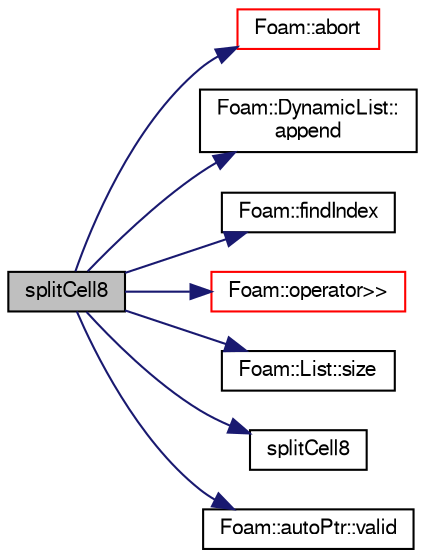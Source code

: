 digraph "splitCell8"
{
  bgcolor="transparent";
  edge [fontname="FreeSans",fontsize="10",labelfontname="FreeSans",labelfontsize="10"];
  node [fontname="FreeSans",fontsize="10",shape=record];
  rankdir="LR";
  Node7 [label="splitCell8",height=0.2,width=0.4,color="black", fillcolor="grey75", style="filled", fontcolor="black"];
  Node7 -> Node8 [color="midnightblue",fontsize="10",style="solid",fontname="FreeSans"];
  Node8 [label="Foam::abort",height=0.2,width=0.4,color="red",URL="$a21124.html#a447107a607d03e417307c203fa5fb44b"];
  Node7 -> Node51 [color="midnightblue",fontsize="10",style="solid",fontname="FreeSans"];
  Node51 [label="Foam::DynamicList::\lappend",height=0.2,width=0.4,color="black",URL="$a25890.html#a7b67b42af715604376ad63a681dee6d8",tooltip="Append an element at the end of the list. "];
  Node7 -> Node52 [color="midnightblue",fontsize="10",style="solid",fontname="FreeSans"];
  Node52 [label="Foam::findIndex",height=0.2,width=0.4,color="black",URL="$a21124.html#ac16695f83f370df159eed19f92d095fb",tooltip="Find first occurence of given element and return index,. "];
  Node7 -> Node53 [color="midnightblue",fontsize="10",style="solid",fontname="FreeSans"];
  Node53 [label="Foam::operator\>\>",height=0.2,width=0.4,color="red",URL="$a21124.html#a44f398e0525f8d7f48cead029868d845"];
  Node7 -> Node62 [color="midnightblue",fontsize="10",style="solid",fontname="FreeSans"];
  Node62 [label="Foam::List::size",height=0.2,width=0.4,color="black",URL="$a25694.html#a8a5f6fa29bd4b500caf186f60245b384",tooltip="Override size to be inconsistent with allocated storage. "];
  Node7 -> Node63 [color="midnightblue",fontsize="10",style="solid",fontname="FreeSans"];
  Node63 [label="splitCell8",height=0.2,width=0.4,color="black",URL="$a21694.html#a0fe4917006c5a3fbacc4eb72b08aa302",tooltip="Construct null (parent = -1) "];
  Node7 -> Node64 [color="midnightblue",fontsize="10",style="solid",fontname="FreeSans"];
  Node64 [label="Foam::autoPtr::valid",height=0.2,width=0.4,color="black",URL="$a25958.html#a315419f26d3c59fa143b49b90a019049",tooltip="Return true if the autoPtr valid (ie, the pointer is set). "];
}
